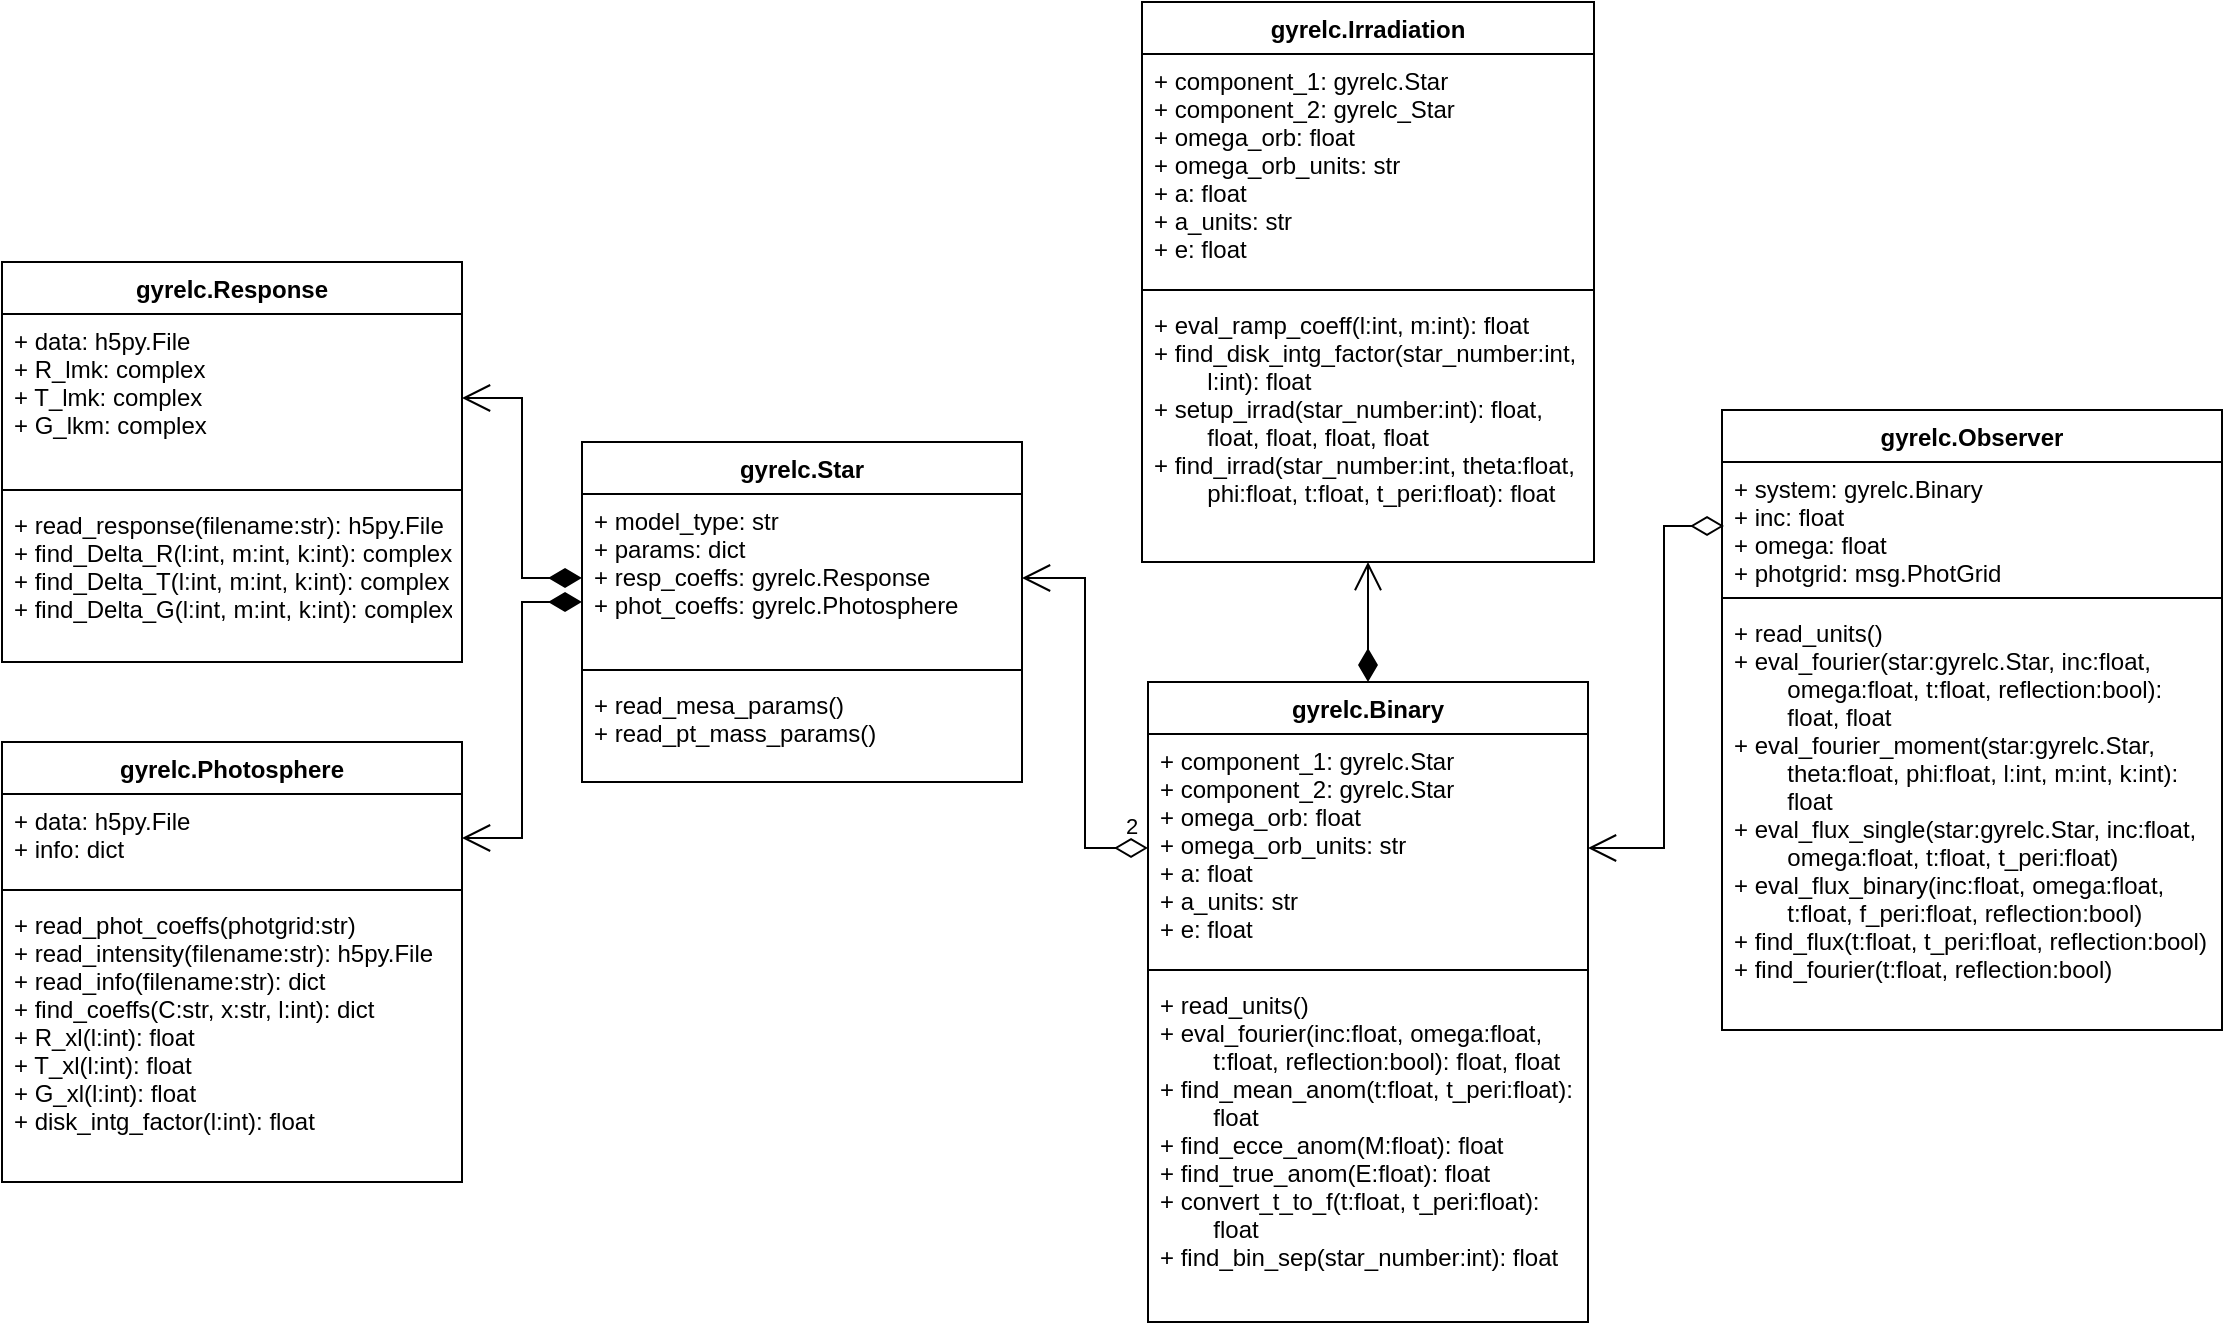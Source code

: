 <mxfile version="17.4.0" type="device"><diagram id="C5RBs43oDa-KdzZeNtuy" name="Page-1"><mxGraphModel dx="1805" dy="467" grid="1" gridSize="10" guides="1" tooltips="1" connect="1" arrows="1" fold="1" page="1" pageScale="1" pageWidth="1169" pageHeight="827" math="0" shadow="0"><root><mxCell id="WIyWlLk6GJQsqaUBKTNV-0"/><mxCell id="WIyWlLk6GJQsqaUBKTNV-1" parent="WIyWlLk6GJQsqaUBKTNV-0"/><mxCell id="f2eLj6czBmP9-Qzsnuu3-8" value="gyrelc.Star" style="swimlane;fontStyle=1;align=center;verticalAlign=top;childLayout=stackLayout;horizontal=1;startSize=26;horizontalStack=0;resizeParent=1;resizeParentMax=0;resizeLast=0;collapsible=1;marginBottom=0;swimlaneFillColor=default;" vertex="1" parent="WIyWlLk6GJQsqaUBKTNV-1"><mxGeometry x="-850" y="290" width="220" height="170" as="geometry"/></mxCell><mxCell id="f2eLj6czBmP9-Qzsnuu3-9" value="+ model_type: str&#10;+ params: dict&#10;+ resp_coeffs: gyrelc.Response&#10;+ phot_coeffs: gyrelc.Photosphere" style="text;strokeColor=none;fillColor=none;align=left;verticalAlign=top;spacingLeft=4;spacingRight=4;overflow=hidden;rotatable=0;points=[[0,0.5],[1,0.5]];portConstraint=eastwest;" vertex="1" parent="f2eLj6czBmP9-Qzsnuu3-8"><mxGeometry y="26" width="220" height="84" as="geometry"/></mxCell><mxCell id="f2eLj6czBmP9-Qzsnuu3-10" value="" style="line;strokeWidth=1;fillColor=none;align=left;verticalAlign=middle;spacingTop=-1;spacingLeft=3;spacingRight=3;rotatable=0;labelPosition=right;points=[];portConstraint=eastwest;" vertex="1" parent="f2eLj6czBmP9-Qzsnuu3-8"><mxGeometry y="110" width="220" height="8" as="geometry"/></mxCell><mxCell id="f2eLj6czBmP9-Qzsnuu3-11" value="+ read_mesa_params()&#10;+ read_pt_mass_params() &#10;" style="text;strokeColor=none;fillColor=none;align=left;verticalAlign=top;spacingLeft=4;spacingRight=4;overflow=hidden;rotatable=0;points=[[0,0.5],[1,0.5]];portConstraint=eastwest;" vertex="1" parent="f2eLj6czBmP9-Qzsnuu3-8"><mxGeometry y="118" width="220" height="52" as="geometry"/></mxCell><mxCell id="f2eLj6czBmP9-Qzsnuu3-12" value="gyrelc.Irradiation" style="swimlane;fontStyle=1;align=center;verticalAlign=top;childLayout=stackLayout;horizontal=1;startSize=26;horizontalStack=0;resizeParent=1;resizeParentMax=0;resizeLast=0;collapsible=1;marginBottom=0;swimlaneFillColor=default;" vertex="1" parent="WIyWlLk6GJQsqaUBKTNV-1"><mxGeometry x="-570" y="70" width="226" height="280" as="geometry"/></mxCell><mxCell id="f2eLj6czBmP9-Qzsnuu3-13" value="+ component_1: gyrelc.Star&#10;+ component_2: gyrelc_Star&#10;+ omega_orb: float&#10;+ omega_orb_units: str&#10;+ a: float&#10;+ a_units: str&#10;+ e: float" style="text;strokeColor=none;fillColor=none;align=left;verticalAlign=top;spacingLeft=4;spacingRight=4;overflow=hidden;rotatable=0;points=[[0,0.5],[1,0.5]];portConstraint=eastwest;" vertex="1" parent="f2eLj6czBmP9-Qzsnuu3-12"><mxGeometry y="26" width="226" height="114" as="geometry"/></mxCell><mxCell id="f2eLj6czBmP9-Qzsnuu3-14" value="" style="line;strokeWidth=1;fillColor=none;align=left;verticalAlign=middle;spacingTop=-1;spacingLeft=3;spacingRight=3;rotatable=0;labelPosition=right;points=[];portConstraint=eastwest;" vertex="1" parent="f2eLj6czBmP9-Qzsnuu3-12"><mxGeometry y="140" width="226" height="8" as="geometry"/></mxCell><mxCell id="f2eLj6czBmP9-Qzsnuu3-15" value="+ eval_ramp_coeff(l:int, m:int): float&#10;+ find_disk_intg_factor(star_number:int, &#10;        l:int): float&#10;+ setup_irrad(star_number:int): float, &#10;        float, float, float, float&#10;+ find_irrad(star_number:int, theta:float, &#10;        phi:float, t:float, t_peri:float): float" style="text;strokeColor=none;fillColor=none;align=left;verticalAlign=top;spacingLeft=4;spacingRight=4;overflow=hidden;rotatable=0;points=[[0,0.5],[1,0.5]];portConstraint=eastwest;" vertex="1" parent="f2eLj6czBmP9-Qzsnuu3-12"><mxGeometry y="148" width="226" height="132" as="geometry"/></mxCell><mxCell id="f2eLj6czBmP9-Qzsnuu3-17" value="gyrelc.Binary" style="swimlane;fontStyle=1;align=center;verticalAlign=top;childLayout=stackLayout;horizontal=1;startSize=26;horizontalStack=0;resizeParent=1;resizeParentMax=0;resizeLast=0;collapsible=1;marginBottom=0;swimlaneFillColor=default;" vertex="1" parent="WIyWlLk6GJQsqaUBKTNV-1"><mxGeometry x="-567" y="410" width="220" height="320" as="geometry"/></mxCell><mxCell id="f2eLj6czBmP9-Qzsnuu3-18" value="+ component_1: gyrelc.Star&#10;+ component_2: gyrelc.Star&#10;+ omega_orb: float&#10;+ omega_orb_units: str&#10;+ a: float&#10;+ a_units: str&#10;+ e: float" style="text;strokeColor=none;fillColor=none;align=left;verticalAlign=top;spacingLeft=4;spacingRight=4;overflow=hidden;rotatable=0;points=[[0,0.5],[1,0.5]];portConstraint=eastwest;" vertex="1" parent="f2eLj6czBmP9-Qzsnuu3-17"><mxGeometry y="26" width="220" height="114" as="geometry"/></mxCell><mxCell id="f2eLj6czBmP9-Qzsnuu3-19" value="" style="line;strokeWidth=1;fillColor=none;align=left;verticalAlign=middle;spacingTop=-1;spacingLeft=3;spacingRight=3;rotatable=0;labelPosition=right;points=[];portConstraint=eastwest;" vertex="1" parent="f2eLj6czBmP9-Qzsnuu3-17"><mxGeometry y="140" width="220" height="8" as="geometry"/></mxCell><mxCell id="f2eLj6czBmP9-Qzsnuu3-39" value="+ read_units()&#10;+ eval_fourier(inc:float, omega:float,&#10;        t:float, reflection:bool): float, float&#10;+ find_mean_anom(t:float, t_peri:float):&#10;        float&#10;+ find_ecce_anom(M:float): float&#10;+ find_true_anom(E:float): float&#10;+ convert_t_to_f(t:float, t_peri:float):&#10;        float&#10;+ find_bin_sep(star_number:int): float" style="text;strokeColor=none;fillColor=none;align=left;verticalAlign=top;spacingLeft=4;spacingRight=4;overflow=hidden;rotatable=0;points=[[0,0.5],[1,0.5]];portConstraint=eastwest;" vertex="1" parent="f2eLj6czBmP9-Qzsnuu3-17"><mxGeometry y="148" width="220" height="172" as="geometry"/></mxCell><mxCell id="f2eLj6czBmP9-Qzsnuu3-21" value="gyrelc.Observer" style="swimlane;fontStyle=1;align=center;verticalAlign=top;childLayout=stackLayout;horizontal=1;startSize=26;horizontalStack=0;resizeParent=1;resizeParentMax=0;resizeLast=0;collapsible=1;marginBottom=0;swimlaneFillColor=default;" vertex="1" parent="WIyWlLk6GJQsqaUBKTNV-1"><mxGeometry x="-280" y="274" width="250" height="310" as="geometry"/></mxCell><mxCell id="f2eLj6czBmP9-Qzsnuu3-22" value="+ system: gyrelc.Binary&#10;+ inc: float&#10;+ omega: float&#10;+ photgrid: msg.PhotGrid" style="text;strokeColor=none;fillColor=none;align=left;verticalAlign=top;spacingLeft=4;spacingRight=4;overflow=hidden;rotatable=0;points=[[0,0.5],[1,0.5]];portConstraint=eastwest;" vertex="1" parent="f2eLj6czBmP9-Qzsnuu3-21"><mxGeometry y="26" width="250" height="64" as="geometry"/></mxCell><mxCell id="f2eLj6czBmP9-Qzsnuu3-23" value="" style="line;strokeWidth=1;fillColor=none;align=left;verticalAlign=middle;spacingTop=-1;spacingLeft=3;spacingRight=3;rotatable=0;labelPosition=right;points=[];portConstraint=eastwest;" vertex="1" parent="f2eLj6czBmP9-Qzsnuu3-21"><mxGeometry y="90" width="250" height="8" as="geometry"/></mxCell><mxCell id="f2eLj6czBmP9-Qzsnuu3-24" value="+ read_units()&#10;+ eval_fourier(star:gyrelc.Star, inc:float,&#10;        omega:float, t:float, reflection:bool): &#10;        float, float&#10;+ eval_fourier_moment(star:gyrelc.Star, &#10;        theta:float, phi:float, l:int, m:int, k:int): &#10;        float&#10;+ eval_flux_single(star:gyrelc.Star, inc:float, &#10;        omega:float, t:float, t_peri:float)&#10;+ eval_flux_binary(inc:float, omega:float,&#10;        t:float, f_peri:float, reflection:bool)&#10;+ find_flux(t:float, t_peri:float, reflection:bool)&#10;+ find_fourier(t:float, reflection:bool)" style="text;strokeColor=none;fillColor=none;align=left;verticalAlign=top;spacingLeft=4;spacingRight=4;overflow=hidden;rotatable=0;points=[[0,0.5],[1,0.5]];portConstraint=eastwest;" vertex="1" parent="f2eLj6czBmP9-Qzsnuu3-21"><mxGeometry y="98" width="250" height="212" as="geometry"/></mxCell><mxCell id="f2eLj6czBmP9-Qzsnuu3-25" value="gyrelc.Response" style="swimlane;fontStyle=1;align=center;verticalAlign=top;childLayout=stackLayout;horizontal=1;startSize=26;horizontalStack=0;resizeParent=1;resizeParentMax=0;resizeLast=0;collapsible=1;marginBottom=0;swimlaneFillColor=default;" vertex="1" parent="WIyWlLk6GJQsqaUBKTNV-1"><mxGeometry x="-1140" y="200" width="230" height="200" as="geometry"/></mxCell><mxCell id="f2eLj6czBmP9-Qzsnuu3-26" value="+ data: h5py.File&#10;+ R_lmk: complex&#10;+ T_lmk: complex&#10;+ G_lkm: complex" style="text;strokeColor=none;fillColor=none;align=left;verticalAlign=top;spacingLeft=4;spacingRight=4;overflow=hidden;rotatable=0;points=[[0,0.5],[1,0.5]];portConstraint=eastwest;" vertex="1" parent="f2eLj6czBmP9-Qzsnuu3-25"><mxGeometry y="26" width="230" height="84" as="geometry"/></mxCell><mxCell id="f2eLj6czBmP9-Qzsnuu3-27" value="" style="line;strokeWidth=1;fillColor=default;align=left;verticalAlign=middle;spacingTop=-1;spacingLeft=3;spacingRight=3;rotatable=0;labelPosition=right;points=[];portConstraint=eastwest;" vertex="1" parent="f2eLj6czBmP9-Qzsnuu3-25"><mxGeometry y="110" width="230" height="8" as="geometry"/></mxCell><mxCell id="f2eLj6czBmP9-Qzsnuu3-28" value="+ read_response(filename:str): h5py.File&#10;+ find_Delta_R(l:int, m:int, k:int): complex&#10;+ find_Delta_T(l:int, m:int, k:int): complex&#10;+ find_Delta_G(l:int, m:int, k:int): complex&#10;" style="text;strokeColor=none;fillColor=none;align=left;verticalAlign=top;spacingLeft=4;spacingRight=4;overflow=hidden;rotatable=0;points=[[0,0.5],[1,0.5]];portConstraint=eastwest;" vertex="1" parent="f2eLj6czBmP9-Qzsnuu3-25"><mxGeometry y="118" width="230" height="82" as="geometry"/></mxCell><mxCell id="f2eLj6czBmP9-Qzsnuu3-29" value="gyrelc.Photosphere" style="swimlane;fontStyle=1;align=center;verticalAlign=top;childLayout=stackLayout;horizontal=1;startSize=26;horizontalStack=0;resizeParent=1;resizeParentMax=0;resizeLast=0;collapsible=1;marginBottom=0;swimlaneFillColor=default;" vertex="1" parent="WIyWlLk6GJQsqaUBKTNV-1"><mxGeometry x="-1140" y="440" width="230" height="220" as="geometry"/></mxCell><mxCell id="f2eLj6czBmP9-Qzsnuu3-30" value="+ data: h5py.File&#10;+ info: dict" style="text;strokeColor=none;fillColor=none;align=left;verticalAlign=top;spacingLeft=4;spacingRight=4;overflow=hidden;rotatable=0;points=[[0,0.5],[1,0.5]];portConstraint=eastwest;" vertex="1" parent="f2eLj6czBmP9-Qzsnuu3-29"><mxGeometry y="26" width="230" height="44" as="geometry"/></mxCell><mxCell id="f2eLj6czBmP9-Qzsnuu3-31" value="" style="line;strokeWidth=1;fillColor=none;align=left;verticalAlign=middle;spacingTop=-1;spacingLeft=3;spacingRight=3;rotatable=0;labelPosition=right;points=[];portConstraint=eastwest;" vertex="1" parent="f2eLj6czBmP9-Qzsnuu3-29"><mxGeometry y="70" width="230" height="8" as="geometry"/></mxCell><mxCell id="f2eLj6czBmP9-Qzsnuu3-32" value="+ read_phot_coeffs(photgrid:str)&#10;+ read_intensity(filename:str): h5py.File&#10;+ read_info(filename:str): dict&#10;+ find_coeffs(C:str, x:str, l:int): dict&#10;+ R_xl(l:int): float&#10;+ T_xl(l:int): float&#10;+ G_xl(l:int): float&#10;+ disk_intg_factor(l:int): float&#10;" style="text;strokeColor=none;fillColor=none;align=left;verticalAlign=top;spacingLeft=4;spacingRight=4;overflow=hidden;rotatable=0;points=[[0,0.5],[1,0.5]];portConstraint=eastwest;" vertex="1" parent="f2eLj6czBmP9-Qzsnuu3-29"><mxGeometry y="78" width="230" height="142" as="geometry"/></mxCell><mxCell id="f2eLj6czBmP9-Qzsnuu3-36" value="" style="endArrow=open;html=1;endSize=12;startArrow=diamondThin;startSize=14;startFill=1;edgeStyle=orthogonalEdgeStyle;align=left;verticalAlign=bottom;rounded=0;entryX=0.5;entryY=1;entryDx=0;entryDy=0;entryPerimeter=0;" edge="1" parent="WIyWlLk6GJQsqaUBKTNV-1" source="f2eLj6czBmP9-Qzsnuu3-17" target="f2eLj6czBmP9-Qzsnuu3-15"><mxGeometry x="-0.636" y="-7" relative="1" as="geometry"><mxPoint x="-580" y="513" as="sourcePoint"/><mxPoint x="-420" y="513" as="targetPoint"/><mxPoint as="offset"/></mxGeometry></mxCell><mxCell id="f2eLj6czBmP9-Qzsnuu3-37" value="" style="endArrow=open;html=1;endSize=12;startArrow=diamondThin;startSize=14;startFill=0;edgeStyle=orthogonalEdgeStyle;align=left;verticalAlign=bottom;rounded=0;entryX=1;entryY=0.5;entryDx=0;entryDy=0;exitX=0;exitY=0.5;exitDx=0;exitDy=0;" edge="1" parent="WIyWlLk6GJQsqaUBKTNV-1" target="f2eLj6czBmP9-Qzsnuu3-18"><mxGeometry x="-0.525" y="10" relative="1" as="geometry"><mxPoint x="-279" y="332.0" as="sourcePoint"/><mxPoint x="-346" y="553" as="targetPoint"/><Array as="points"><mxPoint x="-309" y="332"/><mxPoint x="-309" y="493"/></Array><mxPoint as="offset"/></mxGeometry></mxCell><mxCell id="f2eLj6czBmP9-Qzsnuu3-44" value="" style="endArrow=open;html=1;endSize=12;startArrow=diamondThin;startSize=14;startFill=1;edgeStyle=orthogonalEdgeStyle;align=left;verticalAlign=bottom;rounded=0;entryX=1;entryY=0.5;entryDx=0;entryDy=0;exitX=0;exitY=0.5;exitDx=0;exitDy=0;" edge="1" parent="WIyWlLk6GJQsqaUBKTNV-1" source="f2eLj6czBmP9-Qzsnuu3-9" target="f2eLj6czBmP9-Qzsnuu3-26"><mxGeometry x="-0.636" y="22" relative="1" as="geometry"><mxPoint x="-870" y="310" as="sourcePoint"/><mxPoint x="-810" y="340" as="targetPoint"/><mxPoint as="offset"/></mxGeometry></mxCell><mxCell id="f2eLj6czBmP9-Qzsnuu3-45" value="" style="endArrow=open;html=1;endSize=12;startArrow=diamondThin;startSize=14;startFill=1;edgeStyle=orthogonalEdgeStyle;align=left;verticalAlign=bottom;rounded=0;entryX=1;entryY=0.5;entryDx=0;entryDy=0;" edge="1" parent="WIyWlLk6GJQsqaUBKTNV-1" source="f2eLj6czBmP9-Qzsnuu3-9" target="f2eLj6czBmP9-Qzsnuu3-30"><mxGeometry x="-0.636" y="22" relative="1" as="geometry"><mxPoint x="-850" y="514.0" as="sourcePoint"/><mxPoint x="-910.0" y="464.0" as="targetPoint"/><mxPoint as="offset"/><Array as="points"><mxPoint x="-880" y="370"/><mxPoint x="-880" y="488"/></Array></mxGeometry></mxCell><mxCell id="f2eLj6czBmP9-Qzsnuu3-46" value="" style="endArrow=open;html=1;endSize=12;startArrow=diamondThin;startSize=14;startFill=0;edgeStyle=orthogonalEdgeStyle;align=left;verticalAlign=bottom;rounded=0;exitX=0;exitY=0.5;exitDx=0;exitDy=0;entryX=1;entryY=0.5;entryDx=0;entryDy=0;" edge="1" parent="WIyWlLk6GJQsqaUBKTNV-1" source="f2eLj6czBmP9-Qzsnuu3-18" target="f2eLj6czBmP9-Qzsnuu3-9"><mxGeometry x="-0.869" y="-13" relative="1" as="geometry"><mxPoint x="-650" y="380" as="sourcePoint"/><mxPoint x="-490" y="380" as="targetPoint"/><mxPoint as="offset"/></mxGeometry></mxCell><mxCell id="f2eLj6czBmP9-Qzsnuu3-51" value="2" style="text;html=1;strokeColor=none;fillColor=none;align=center;verticalAlign=middle;whiteSpace=wrap;rounded=0;fontSize=11;" vertex="1" parent="WIyWlLk6GJQsqaUBKTNV-1"><mxGeometry x="-580" y="477" width="10" height="10" as="geometry"/></mxCell></root></mxGraphModel></diagram></mxfile>